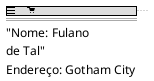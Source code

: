 @startsalt perfil
{
    
   {* <&menu> | <&cart> } 
    ..
    ==
   !log newline assim jogada nao faz nada precisa estar em outra coisa 
   %newline()

    "Nome: Fulano %newline() de Tal"
    Endereço: Gotham City
}
@endsalt